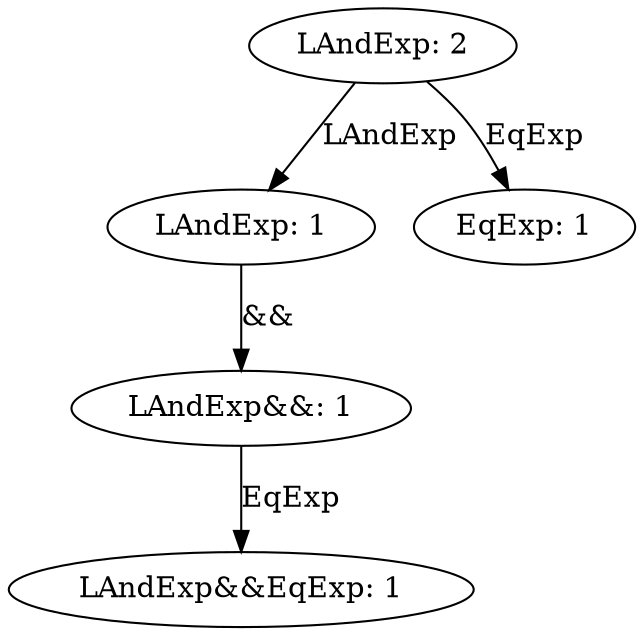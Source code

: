 digraph {
    0 [ label = "LAndExp: 2" ]
    1 [ label = "LAndExp: 1" ]
    2 [ label = "LAndExp&&: 1" ]
    3 [ label = "LAndExp&&EqExp: 1" ]
    4 [ label = "EqExp: 1" ]
    0 -> 1 [ label = "LAndExp" ]
    1 -> 2 [ label = "&&" ]
    2 -> 3 [ label = "EqExp" ]
    0 -> 4 [ label = "EqExp" ]
}
